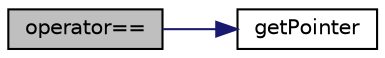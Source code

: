digraph "operator=="
{
  edge [fontname="Helvetica",fontsize="10",labelfontname="Helvetica",labelfontsize="10"];
  node [fontname="Helvetica",fontsize="10",shape=record];
  rankdir="LR";
  Node1 [label="operator==",height=0.2,width=0.4,color="black", fillcolor="grey75", style="filled", fontcolor="black"];
  Node1 -> Node2 [color="midnightblue",fontsize="10",style="solid",fontname="Helvetica"];
  Node2 [label="getPointer",height=0.2,width=0.4,color="black", fillcolor="white", style="filled",URL="$_abstract_factory_object_8h.html#ace390c2a6dca371b9715797e040fe5fc"];
}

